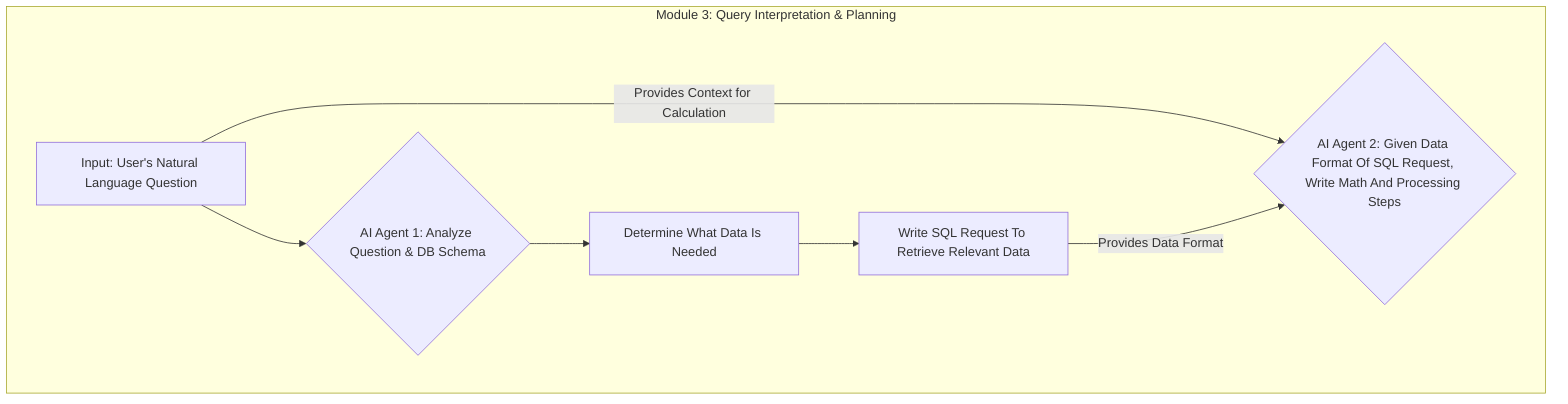 flowchart TD
    subgraph "Module 3: Query Interpretation & Planning"
        A["Input: User's Natural Language Question"] --> B;
        A -- " Provides Context for Calculation " --> E;
        B{"AI Agent 1: Analyze Question & DB Schema"} --> C;
        C["Determine What Data Is Needed"] --> D;
        D["Write SQL Request To Retrieve Relevant Data"] -- " Provides Data Format " --> E;
        E{"AI Agent 2: Given Data Format Of SQL Request, Write Math And Processing Steps"};
    end